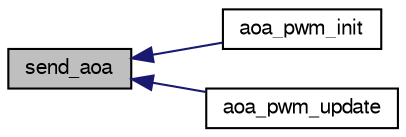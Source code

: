 digraph "send_aoa"
{
  edge [fontname="FreeSans",fontsize="10",labelfontname="FreeSans",labelfontsize="10"];
  node [fontname="FreeSans",fontsize="10",shape=record];
  rankdir="LR";
  Node1 [label="send_aoa",height=0.2,width=0.4,color="black", fillcolor="grey75", style="filled", fontcolor="black"];
  Node1 -> Node2 [dir="back",color="midnightblue",fontsize="10",style="solid",fontname="FreeSans"];
  Node2 [label="aoa_pwm_init",height=0.2,width=0.4,color="black", fillcolor="white", style="filled",URL="$aoa__pwm_8h.html#a5ec02f062e99b4bee477baff537e006d"];
  Node1 -> Node3 [dir="back",color="midnightblue",fontsize="10",style="solid",fontname="FreeSans"];
  Node3 [label="aoa_pwm_update",height=0.2,width=0.4,color="black", fillcolor="white", style="filled",URL="$aoa__pwm_8h.html#ad218f9a74fbec56f87dd18f493fc01e3"];
}
